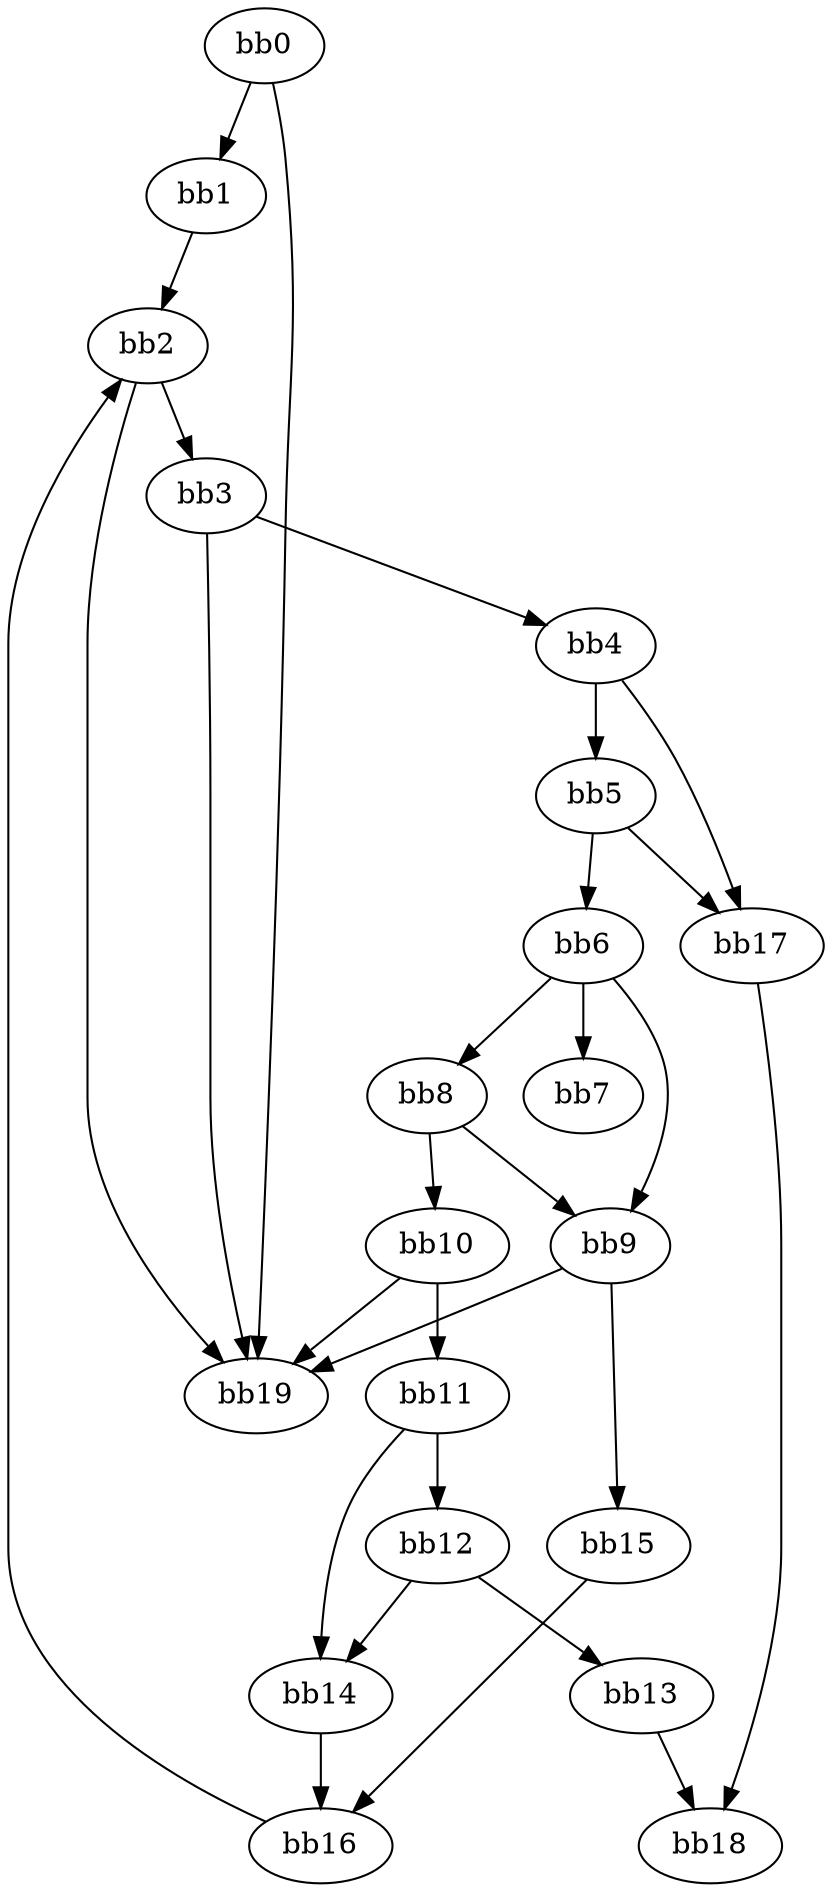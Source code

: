 digraph {
    0 [ label = "bb0\l" ]
    1 [ label = "bb1\l" ]
    2 [ label = "bb2\l" ]
    3 [ label = "bb3\l" ]
    4 [ label = "bb4\l" ]
    5 [ label = "bb5\l" ]
    6 [ label = "bb6\l" ]
    7 [ label = "bb7\l" ]
    8 [ label = "bb8\l" ]
    9 [ label = "bb9\l" ]
    10 [ label = "bb10\l" ]
    11 [ label = "bb11\l" ]
    12 [ label = "bb12\l" ]
    13 [ label = "bb13\l" ]
    14 [ label = "bb14\l" ]
    15 [ label = "bb15\l" ]
    16 [ label = "bb16\l" ]
    17 [ label = "bb17\l" ]
    18 [ label = "bb18\l" ]
    19 [ label = "bb19\l" ]
    0 -> 1 [ ]
    0 -> 19 [ ]
    1 -> 2 [ ]
    2 -> 3 [ ]
    2 -> 19 [ ]
    3 -> 4 [ ]
    3 -> 19 [ ]
    4 -> 5 [ ]
    4 -> 17 [ ]
    5 -> 6 [ ]
    5 -> 17 [ ]
    6 -> 7 [ ]
    6 -> 8 [ ]
    6 -> 9 [ ]
    8 -> 9 [ ]
    8 -> 10 [ ]
    9 -> 15 [ ]
    9 -> 19 [ ]
    10 -> 11 [ ]
    10 -> 19 [ ]
    11 -> 12 [ ]
    11 -> 14 [ ]
    12 -> 13 [ ]
    12 -> 14 [ ]
    13 -> 18 [ ]
    14 -> 16 [ ]
    15 -> 16 [ ]
    16 -> 2 [ ]
    17 -> 18 [ ]
}

